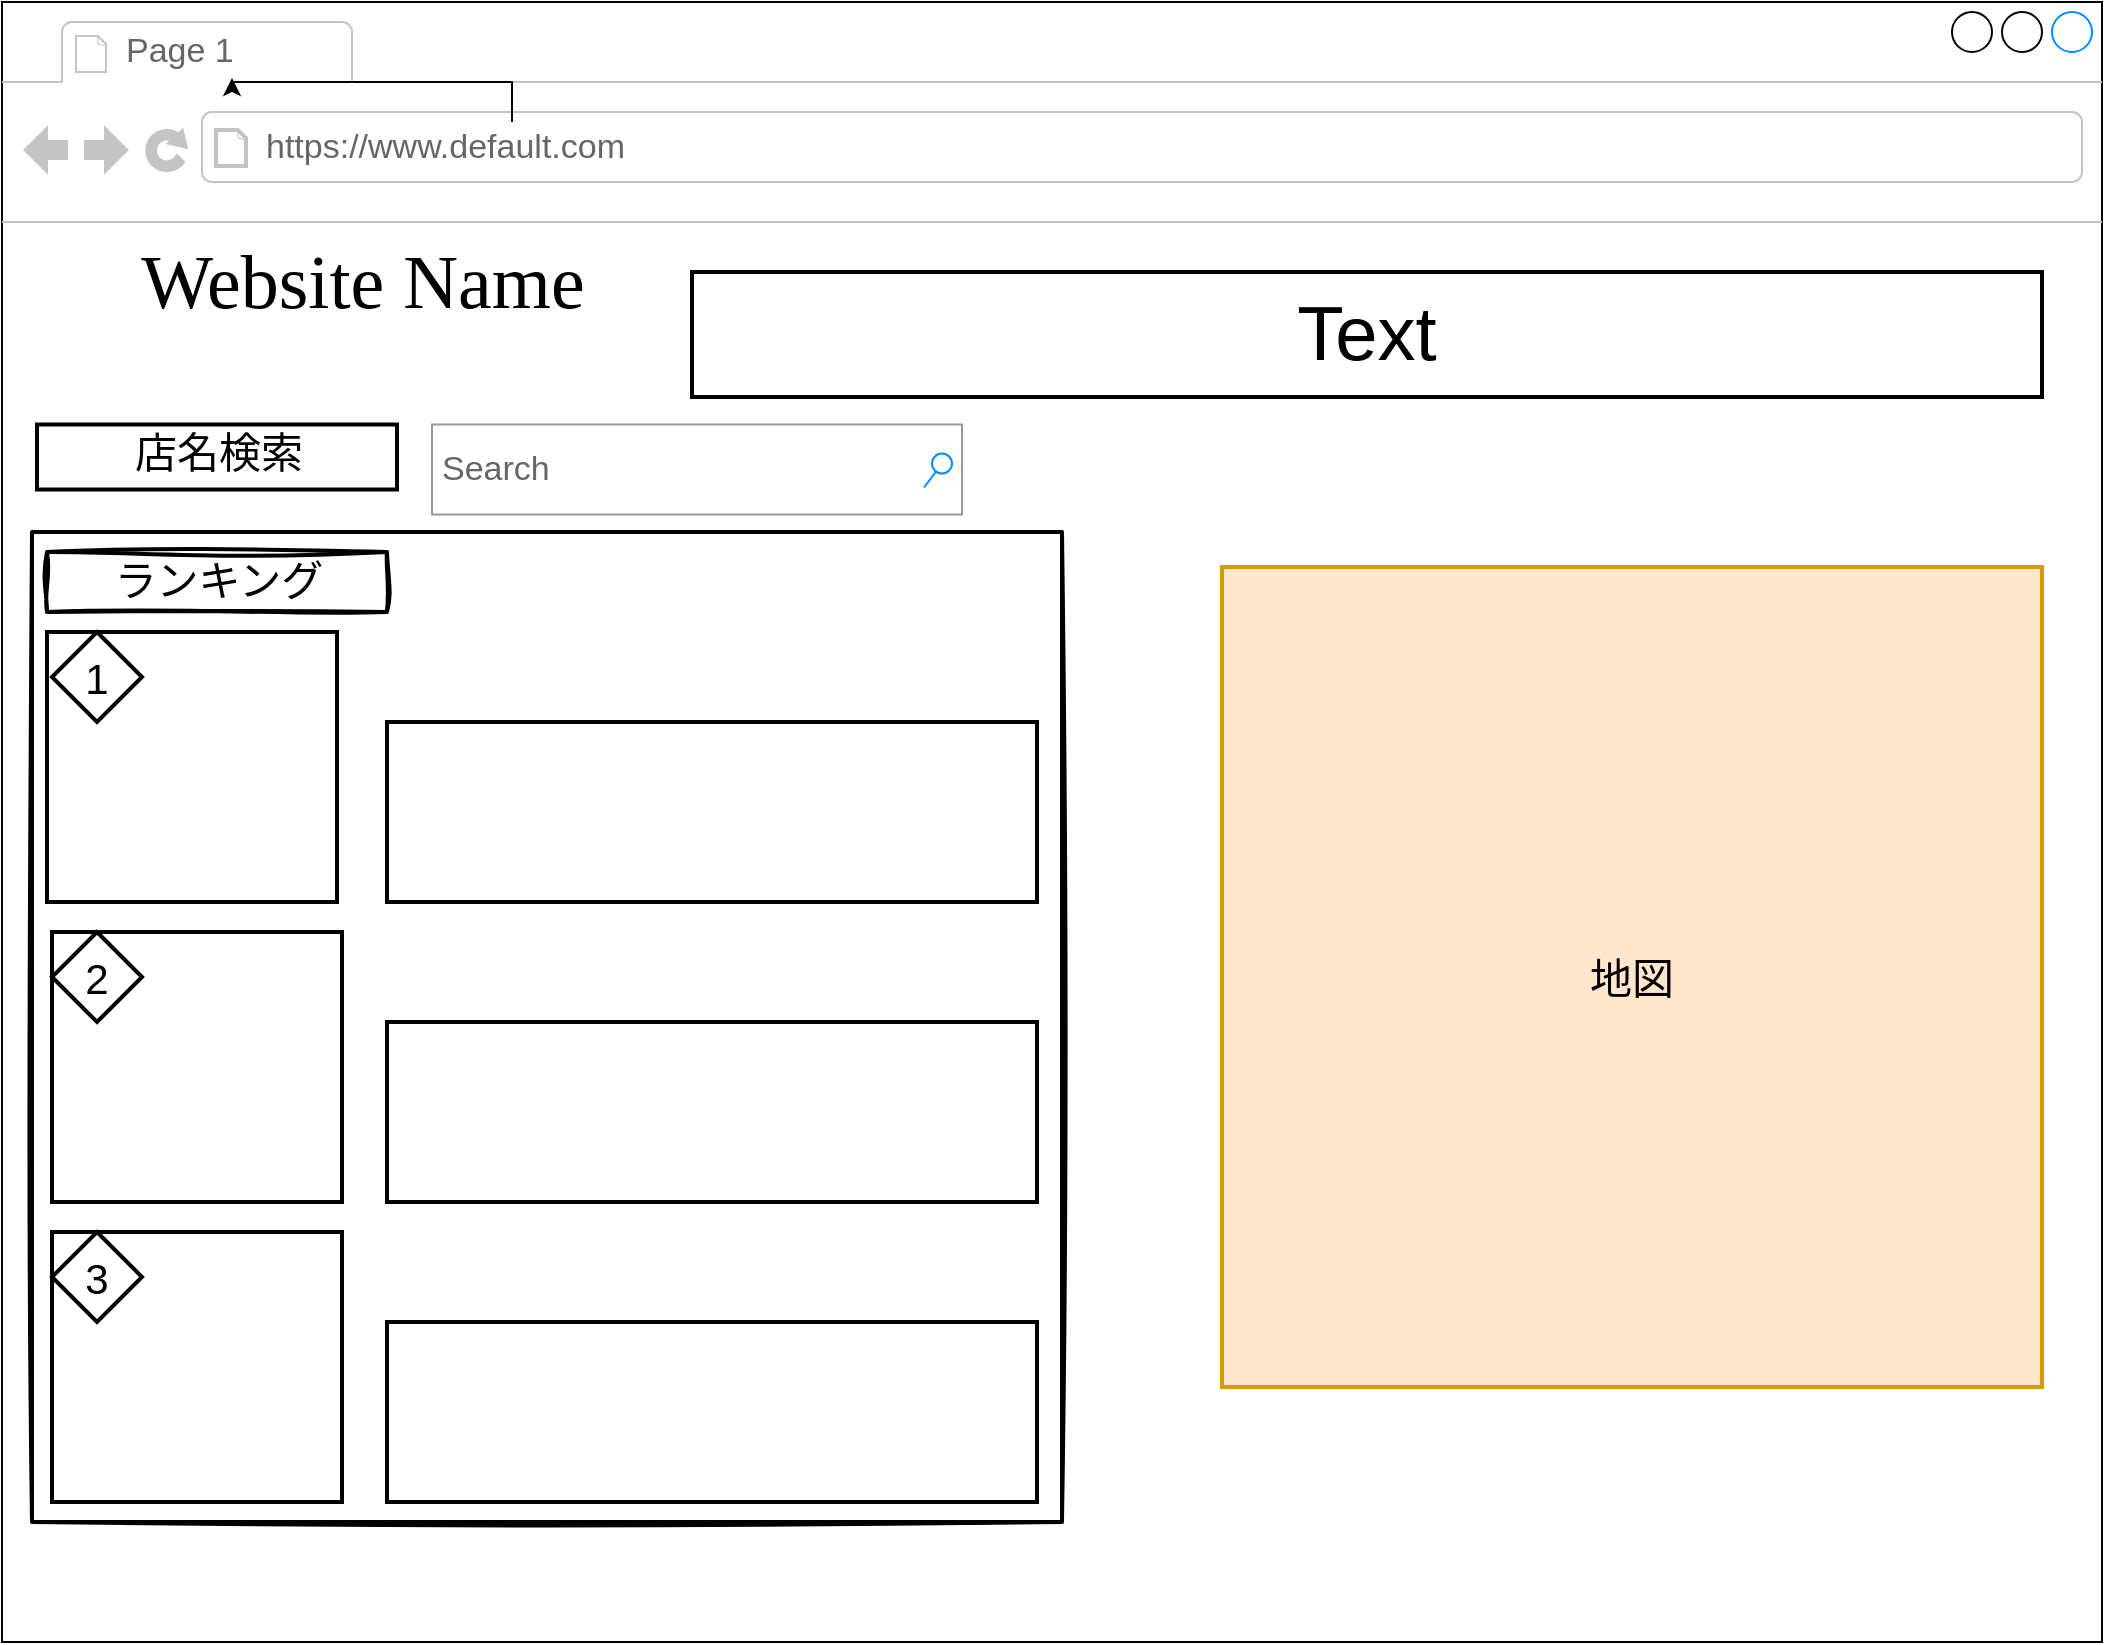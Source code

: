 <mxfile version="20.7.4" type="onedrive"><diagram name="Page-1" id="2cc2dc42-3aac-f2a9-1cec-7a8b7cbee084"><mxGraphModel grid="1" page="1" gridSize="10" guides="1" tooltips="1" connect="1" arrows="1" fold="1" pageScale="1" pageWidth="1100" pageHeight="850" background="#ffffff" math="0" shadow="0"><root><mxCell id="0"/><mxCell id="1" parent="0"/><mxCell id="7026571954dc6520-1" value="" style="strokeWidth=1;shadow=0;dashed=0;align=center;html=1;shape=mxgraph.mockup.containers.browserWindow;rSize=0;mainText=,;recursiveResize=0;rounded=0;labelBackgroundColor=none;fontFamily=Verdana;fontSize=12;" vertex="1" parent="1"><mxGeometry x="25" y="15" width="1050" height="820" as="geometry"/></mxCell><mxCell id="7026571954dc6520-2" value="Page 1" style="strokeWidth=1;shadow=0;dashed=0;align=center;html=1;shape=mxgraph.mockup.containers.anchor;fontSize=17;fontColor=#666666;align=left;" vertex="1" parent="7026571954dc6520-1"><mxGeometry x="60" y="12" width="110" height="26" as="geometry"/></mxCell><mxCell id="X-IE_44toDsLA25qn74L-34" value="" style="edgeStyle=orthogonalEdgeStyle;rounded=0;orthogonalLoop=1;jettySize=auto;html=1;fontSize=38;" edge="1" parent="7026571954dc6520-1" source="7026571954dc6520-3" target="7026571954dc6520-2"><mxGeometry relative="1" as="geometry"/></mxCell><mxCell id="7026571954dc6520-3" value="https://www.default.com" style="strokeWidth=1;shadow=0;dashed=0;align=center;html=1;shape=mxgraph.mockup.containers.anchor;rSize=0;fontSize=17;fontColor=#666666;align=left;" vertex="1" parent="7026571954dc6520-1"><mxGeometry x="130" y="60" width="250" height="26" as="geometry"/></mxCell><mxCell id="7026571954dc6520-4" value="Website Name" style="text;html=1;points=[];align=center;verticalAlign=top;spacingTop=-4;fontSize=38;fontFamily=Verdana" vertex="1" parent="7026571954dc6520-1"><mxGeometry x="15" y="115" width="330" height="55" as="geometry"/></mxCell><mxCell id="7026571954dc6520-14" value="Search" style="strokeWidth=1;shadow=0;dashed=0;align=center;html=1;shape=mxgraph.mockup.forms.searchBox;strokeColor=#999999;mainText=;strokeColor2=#008cff;fontColor=#666666;fontSize=17;align=left;spacingLeft=3;rounded=0;labelBackgroundColor=none;" vertex="1" parent="7026571954dc6520-1"><mxGeometry x="215" y="211.25" width="265" height="45" as="geometry"/></mxCell><mxCell id="X-IE_44toDsLA25qn74L-2" value="店名検索&lt;br&gt;" style="text;html=1;points=[];align=center;verticalAlign=top;spacingTop=-4;fontSize=21;fontFamily=Verdana;rounded=0;strokeColor=default;strokeWidth=2;" vertex="1" parent="7026571954dc6520-1"><mxGeometry x="17.5" y="211.25" width="180" height="32.5" as="geometry"/></mxCell><mxCell id="X-IE_44toDsLA25qn74L-4" value="" style="rounded=0;whiteSpace=wrap;html=1;shadow=0;glass=0;sketch=1;strokeColor=default;strokeWidth=2;fontSize=21;" vertex="1" parent="7026571954dc6520-1"><mxGeometry x="15" y="265" width="515" height="495" as="geometry"/></mxCell><mxCell id="7026571954dc6520-16" value="ランキング" style="text;html=1;points=[];align=center;verticalAlign=top;spacingTop=-4;fontSize=21;fontFamily=Verdana;strokeColor=default;perimeterSpacing=1;strokeWidth=2;shadow=0;rounded=0;sketch=1;curveFitting=1;jiggle=2;glass=0;" vertex="1" parent="7026571954dc6520-1"><mxGeometry x="22.5" y="275" width="170" height="30" as="geometry"/></mxCell><mxCell id="X-IE_44toDsLA25qn74L-6" value="地図" style="whiteSpace=wrap;html=1;aspect=fixed;rounded=0;shadow=0;glass=0;strokeColor=#d79b00;strokeWidth=2;fontSize=21;fillColor=#ffe6cc;" vertex="1" parent="7026571954dc6520-1"><mxGeometry x="610" y="282.5" width="410" height="410" as="geometry"/></mxCell><mxCell id="X-IE_44toDsLA25qn74L-9" value="" style="rounded=0;whiteSpace=wrap;html=1;shadow=0;glass=0;sketch=0;strokeColor=default;strokeWidth=2;fontSize=21;" vertex="1" parent="7026571954dc6520-1"><mxGeometry x="22.5" y="315" width="145" height="135" as="geometry"/></mxCell><mxCell id="X-IE_44toDsLA25qn74L-10" value="" style="rounded=0;whiteSpace=wrap;html=1;shadow=0;glass=0;sketch=0;strokeColor=default;strokeWidth=2;fontSize=21;" vertex="1" parent="7026571954dc6520-1"><mxGeometry x="25" y="465" width="145" height="135" as="geometry"/></mxCell><mxCell id="X-IE_44toDsLA25qn74L-11" value="" style="rounded=0;whiteSpace=wrap;html=1;shadow=0;glass=0;sketch=0;strokeColor=default;strokeWidth=2;fontSize=21;" vertex="1" parent="7026571954dc6520-1"><mxGeometry x="25" y="615" width="145" height="135" as="geometry"/></mxCell><mxCell id="X-IE_44toDsLA25qn74L-12" value="1" style="strokeWidth=2;html=1;shape=mxgraph.flowchart.decision;whiteSpace=wrap;rounded=0;shadow=0;glass=0;sketch=0;strokeColor=default;fontSize=21;" vertex="1" parent="7026571954dc6520-1"><mxGeometry x="25" y="315" width="45" height="45" as="geometry"/></mxCell><mxCell id="X-IE_44toDsLA25qn74L-27" value="2&lt;span style=&quot;color: rgba(0, 0, 0, 0); font-family: monospace; font-size: 0px; text-align: start;&quot;&gt;%3CmxGraphModel%3E%3Croot%3E%3CmxCell%20id%3D%220%22%2F%3E%3CmxCell%20id%3D%221%22%20parent%3D%220%22%2F%3E%3CmxCell%20id%3D%222%22%20value%3D%221%22%20style%3D%22strokeWidth%3D2%3Bhtml%3D1%3Bshape%3Dmxgraph.flowchart.decision%3BwhiteSpace%3Dwrap%3Brounded%3D0%3Bshadow%3D0%3Bglass%3D0%3Bsketch%3D0%3BstrokeColor%3Ddefault%3BfontSize%3D21%3B%22%20vertex%3D%221%22%20parent%3D%221%22%3E%3CmxGeometry%20x%3D%2250%22%20y%3D%22330%22%20width%3D%2245%22%20height%3D%2245%22%20as%3D%22geometry%22%2F%3E%3C%2FmxCell%3E%3C%2Froot%3E%3C%2FmxGraphModel%3E&lt;/span&gt;" style="strokeWidth=2;html=1;shape=mxgraph.flowchart.decision;whiteSpace=wrap;rounded=0;shadow=0;glass=0;sketch=0;strokeColor=default;fontSize=21;" vertex="1" parent="7026571954dc6520-1"><mxGeometry x="25" y="465" width="45" height="45" as="geometry"/></mxCell><mxCell id="X-IE_44toDsLA25qn74L-28" value="3" style="strokeWidth=2;html=1;shape=mxgraph.flowchart.decision;whiteSpace=wrap;rounded=0;shadow=0;glass=0;sketch=0;strokeColor=default;fontSize=21;" vertex="1" parent="7026571954dc6520-1"><mxGeometry x="25" y="615" width="45" height="45" as="geometry"/></mxCell><mxCell id="X-IE_44toDsLA25qn74L-29" value="" style="rounded=0;whiteSpace=wrap;html=1;shadow=0;glass=0;sketch=0;strokeColor=default;strokeWidth=2;fontSize=21;" vertex="1" parent="7026571954dc6520-1"><mxGeometry x="192.5" y="360" width="325" height="90" as="geometry"/></mxCell><mxCell id="X-IE_44toDsLA25qn74L-30" value="" style="rounded=0;whiteSpace=wrap;html=1;shadow=0;glass=0;sketch=0;strokeColor=default;strokeWidth=2;fontSize=21;" vertex="1" parent="7026571954dc6520-1"><mxGeometry x="192.5" y="510" width="325" height="90" as="geometry"/></mxCell><mxCell id="X-IE_44toDsLA25qn74L-31" value="" style="rounded=0;whiteSpace=wrap;html=1;shadow=0;glass=0;sketch=0;strokeColor=default;strokeWidth=2;fontSize=21;" vertex="1" parent="7026571954dc6520-1"><mxGeometry x="192.5" y="660" width="325" height="90" as="geometry"/></mxCell><mxCell id="X-IE_44toDsLA25qn74L-32" value="Text" style="text;html=1;strokeColor=default;fillColor=none;align=center;verticalAlign=middle;whiteSpace=wrap;rounded=0;shadow=0;glass=0;sketch=0;strokeWidth=2;fontSize=38;" vertex="1" parent="7026571954dc6520-1"><mxGeometry x="345" y="135" width="675" height="62.5" as="geometry"/></mxCell></root></mxGraphModel></diagram></mxfile>